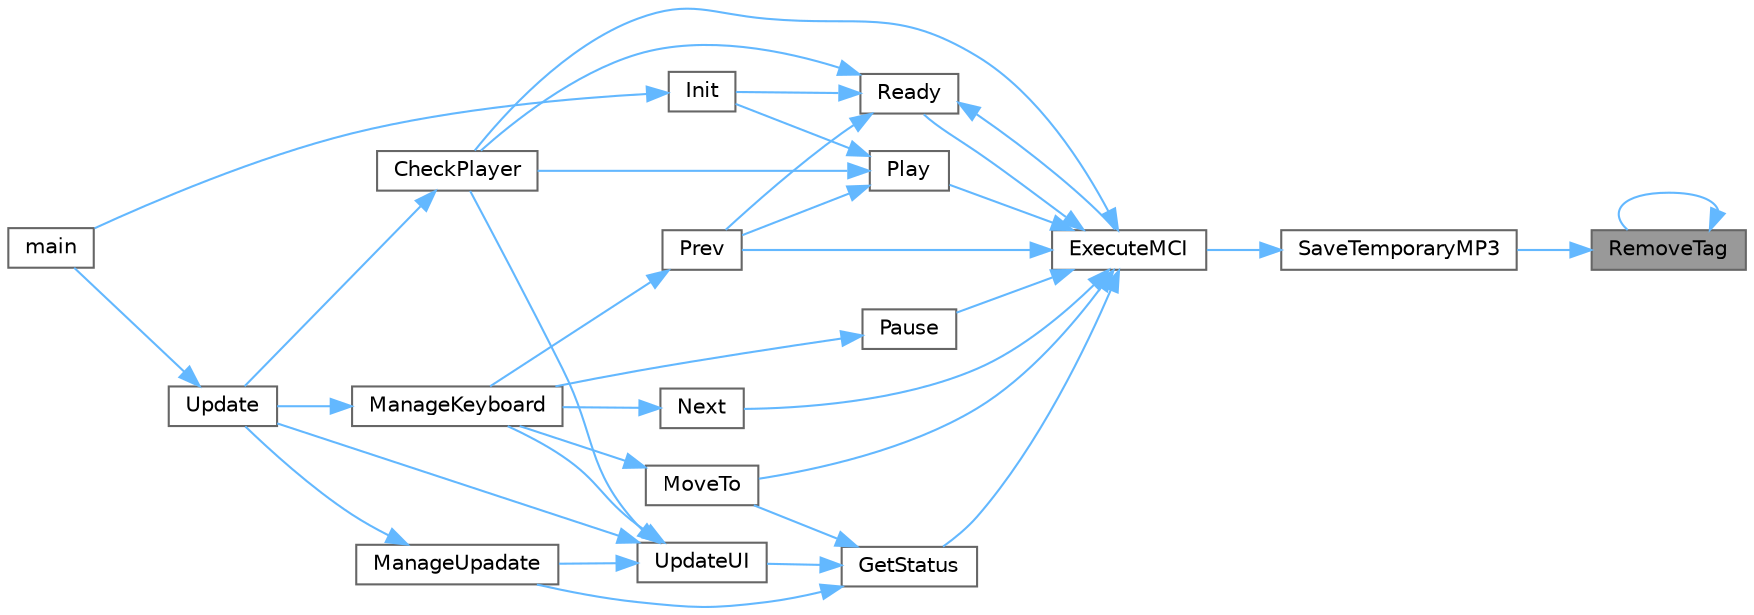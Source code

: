 digraph "RemoveTag"
{
 // LATEX_PDF_SIZE
  bgcolor="transparent";
  edge [fontname=Helvetica,fontsize=10,labelfontname=Helvetica,labelfontsize=10];
  node [fontname=Helvetica,fontsize=10,shape=box,height=0.2,width=0.4];
  rankdir="RL";
  Node1 [id="Node000001",label="RemoveTag",height=0.2,width=0.4,color="gray40", fillcolor="grey60", style="filled", fontcolor="black",tooltip=" "];
  Node1 -> Node1 [id="edge35_Node000001_Node000001",dir="back",color="steelblue1",style="solid",tooltip=" "];
  Node1 -> Node2 [id="edge36_Node000001_Node000002",dir="back",color="steelblue1",style="solid",tooltip=" "];
  Node2 [id="Node000002",label="SaveTemporaryMP3",height=0.2,width=0.4,color="grey40", fillcolor="white", style="filled",URL="$file_manager_8cpp.html#a228af4c49d625b5dcbe3dd03090b9866",tooltip=" "];
  Node2 -> Node3 [id="edge37_Node000002_Node000003",dir="back",color="steelblue1",style="solid",tooltip=" "];
  Node3 [id="Node000003",label="ExecuteMCI",height=0.2,width=0.4,color="grey40", fillcolor="white", style="filled",URL="$music_player_8cpp.html#a845a2209b10e92fb6e4fcbc0fbb8a8a4",tooltip=" "];
  Node3 -> Node4 [id="edge38_Node000003_Node000004",dir="back",color="steelblue1",style="solid",tooltip=" "];
  Node4 [id="Node000004",label="CheckPlayer",height=0.2,width=0.4,color="grey40", fillcolor="white", style="filled",URL="$music_player_8cpp.html#aa657919bde438eaf13d0e8add07f737f",tooltip=" "];
  Node4 -> Node5 [id="edge39_Node000004_Node000005",dir="back",color="steelblue1",style="solid",tooltip=" "];
  Node5 [id="Node000005",label="Update",height=0.2,width=0.4,color="grey40", fillcolor="white", style="filled",URL="$main_8cpp.html#aec0783b5a136e042adcc47bae4fe5291",tooltip=" "];
  Node5 -> Node6 [id="edge40_Node000005_Node000006",dir="back",color="steelblue1",style="solid",tooltip=" "];
  Node6 [id="Node000006",label="main",height=0.2,width=0.4,color="grey40", fillcolor="white", style="filled",URL="$main_8cpp.html#ae66f6b31b5ad750f1fe042a706a4e3d4",tooltip=" "];
  Node3 -> Node7 [id="edge41_Node000003_Node000007",dir="back",color="steelblue1",style="solid",tooltip=" "];
  Node7 [id="Node000007",label="GetStatus",height=0.2,width=0.4,color="grey40", fillcolor="white", style="filled",URL="$music_player_8cpp.html#a133ffa0437a422ffdb948b05f9310f1d",tooltip=" "];
  Node7 -> Node8 [id="edge42_Node000007_Node000008",dir="back",color="steelblue1",style="solid",tooltip=" "];
  Node8 [id="Node000008",label="ManageUpadate",height=0.2,width=0.4,color="grey40", fillcolor="white", style="filled",URL="$main_8cpp.html#afb6a73354a679f3501f4daeb26d6ad48",tooltip=" "];
  Node8 -> Node5 [id="edge43_Node000008_Node000005",dir="back",color="steelblue1",style="solid",tooltip=" "];
  Node7 -> Node9 [id="edge44_Node000007_Node000009",dir="back",color="steelblue1",style="solid",tooltip=" "];
  Node9 [id="Node000009",label="MoveTo",height=0.2,width=0.4,color="grey40", fillcolor="white", style="filled",URL="$music_player_8cpp.html#a2f5ad38e6e6d05e643ff8e0a801f20ec",tooltip=" "];
  Node9 -> Node10 [id="edge45_Node000009_Node000010",dir="back",color="steelblue1",style="solid",tooltip=" "];
  Node10 [id="Node000010",label="ManageKeyboard",height=0.2,width=0.4,color="grey40", fillcolor="white", style="filled",URL="$main_8cpp.html#a7aaf9bbe483841747e20d977f94977f4",tooltip=" "];
  Node10 -> Node5 [id="edge46_Node000010_Node000005",dir="back",color="steelblue1",style="solid",tooltip=" "];
  Node7 -> Node11 [id="edge47_Node000007_Node000011",dir="back",color="steelblue1",style="solid",tooltip=" "];
  Node11 [id="Node000011",label="UpdateUI",height=0.2,width=0.4,color="grey40", fillcolor="white", style="filled",URL="$player_u_i_8cpp.html#a0ed0f34fce6fb0d1c106dc480f61790a",tooltip=" "];
  Node11 -> Node4 [id="edge48_Node000011_Node000004",dir="back",color="steelblue1",style="solid",tooltip=" "];
  Node11 -> Node10 [id="edge49_Node000011_Node000010",dir="back",color="steelblue1",style="solid",tooltip=" "];
  Node11 -> Node8 [id="edge50_Node000011_Node000008",dir="back",color="steelblue1",style="solid",tooltip=" "];
  Node11 -> Node5 [id="edge51_Node000011_Node000005",dir="back",color="steelblue1",style="solid",tooltip=" "];
  Node3 -> Node9 [id="edge52_Node000003_Node000009",dir="back",color="steelblue1",style="solid",tooltip=" "];
  Node3 -> Node12 [id="edge53_Node000003_Node000012",dir="back",color="steelblue1",style="solid",tooltip=" "];
  Node12 [id="Node000012",label="Next",height=0.2,width=0.4,color="grey40", fillcolor="white", style="filled",URL="$music_player_8cpp.html#a659a293dd51073a1b9560bb80f687705",tooltip=" "];
  Node12 -> Node10 [id="edge54_Node000012_Node000010",dir="back",color="steelblue1",style="solid",tooltip=" "];
  Node3 -> Node13 [id="edge55_Node000003_Node000013",dir="back",color="steelblue1",style="solid",tooltip=" "];
  Node13 [id="Node000013",label="Pause",height=0.2,width=0.4,color="grey40", fillcolor="white", style="filled",URL="$music_player_8cpp.html#a70babc5227ddd16ca31dccc6cec0bb22",tooltip=" "];
  Node13 -> Node10 [id="edge56_Node000013_Node000010",dir="back",color="steelblue1",style="solid",tooltip=" "];
  Node3 -> Node14 [id="edge57_Node000003_Node000014",dir="back",color="steelblue1",style="solid",tooltip=" "];
  Node14 [id="Node000014",label="Play",height=0.2,width=0.4,color="grey40", fillcolor="white", style="filled",URL="$music_player_8cpp.html#a12574569144fb9d22d996965ee42b627",tooltip=" "];
  Node14 -> Node4 [id="edge58_Node000014_Node000004",dir="back",color="steelblue1",style="solid",tooltip=" "];
  Node14 -> Node15 [id="edge59_Node000014_Node000015",dir="back",color="steelblue1",style="solid",tooltip=" "];
  Node15 [id="Node000015",label="Init",height=0.2,width=0.4,color="grey40", fillcolor="white", style="filled",URL="$main_8cpp.html#a1e3b6d38df0786ccf7f938d60e386aae",tooltip=" "];
  Node15 -> Node6 [id="edge60_Node000015_Node000006",dir="back",color="steelblue1",style="solid",tooltip=" "];
  Node14 -> Node16 [id="edge61_Node000014_Node000016",dir="back",color="steelblue1",style="solid",tooltip=" "];
  Node16 [id="Node000016",label="Prev",height=0.2,width=0.4,color="grey40", fillcolor="white", style="filled",URL="$music_player_8cpp.html#aa5e6d1c9afab8f462aebc2ba76b91022",tooltip=" "];
  Node16 -> Node10 [id="edge62_Node000016_Node000010",dir="back",color="steelblue1",style="solid",tooltip=" "];
  Node3 -> Node16 [id="edge63_Node000003_Node000016",dir="back",color="steelblue1",style="solid",tooltip=" "];
  Node3 -> Node17 [id="edge64_Node000003_Node000017",dir="back",color="steelblue1",style="solid",tooltip=" "];
  Node17 [id="Node000017",label="Ready",height=0.2,width=0.4,color="grey40", fillcolor="white", style="filled",URL="$music_player_8cpp.html#a3071137f83027d3caeeb4fd67ff113ef",tooltip=" "];
  Node17 -> Node4 [id="edge65_Node000017_Node000004",dir="back",color="steelblue1",style="solid",tooltip=" "];
  Node17 -> Node3 [id="edge66_Node000017_Node000003",dir="back",color="steelblue1",style="solid",tooltip=" "];
  Node17 -> Node15 [id="edge67_Node000017_Node000015",dir="back",color="steelblue1",style="solid",tooltip=" "];
  Node17 -> Node16 [id="edge68_Node000017_Node000016",dir="back",color="steelblue1",style="solid",tooltip=" "];
}

